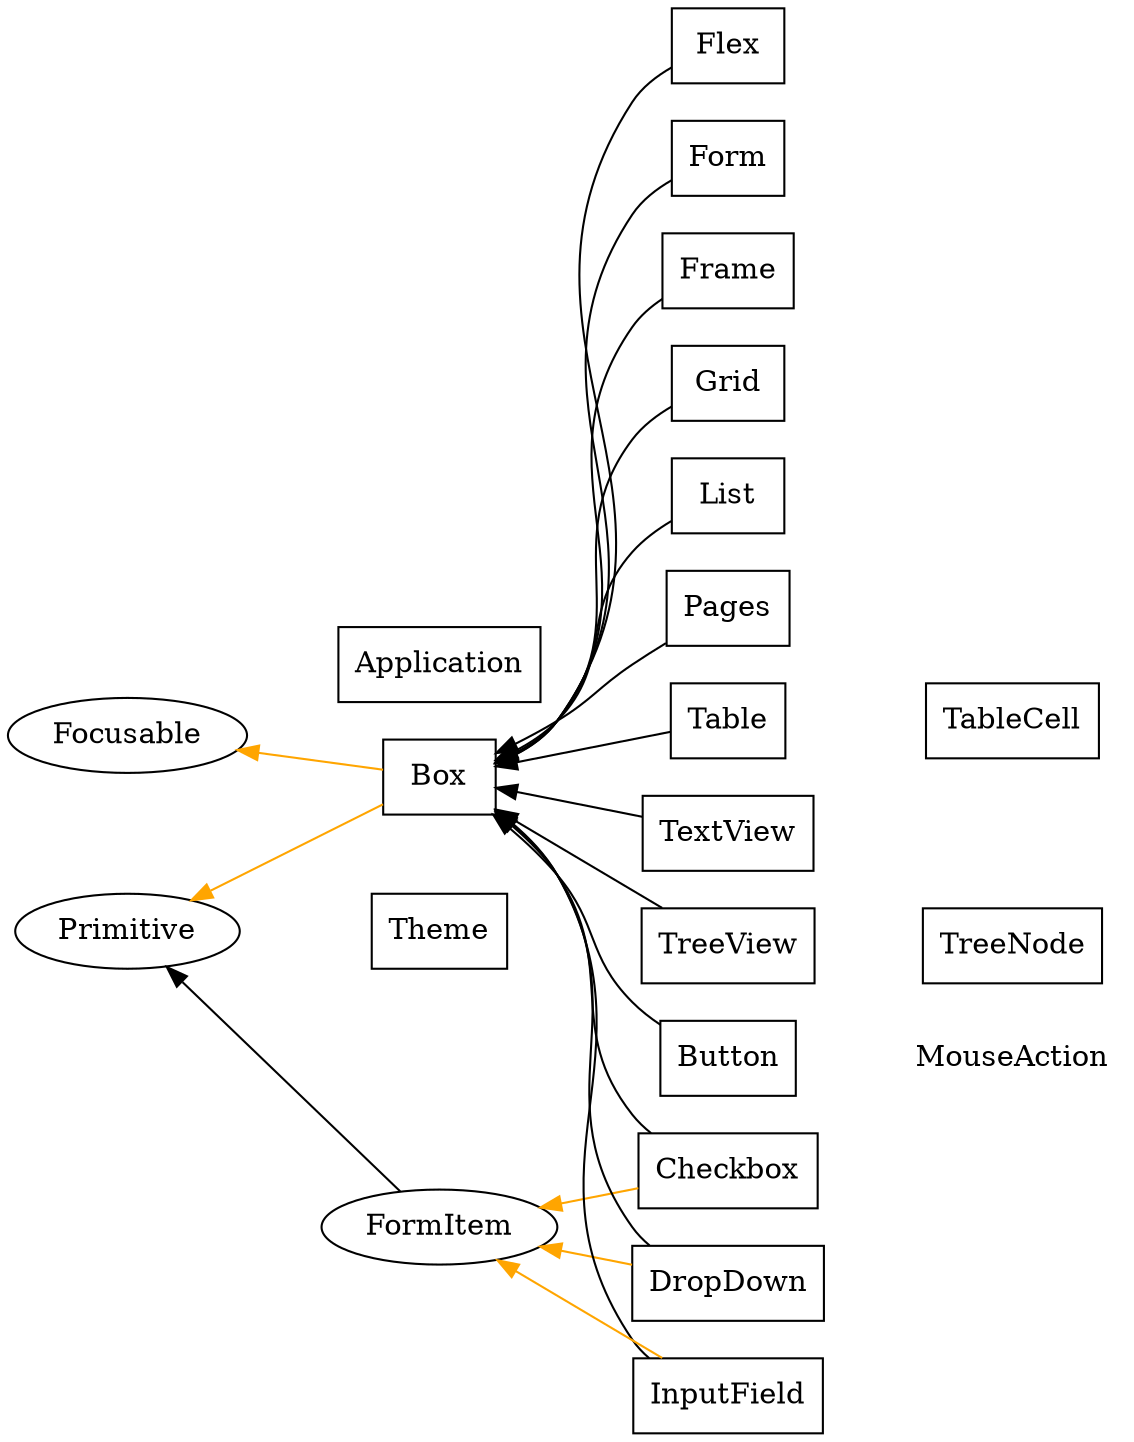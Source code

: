 digraph tview {
    rankdir=RL;

    graph [ color=transparent ];

    node [ shape=none ];
        MouseAction;

    node [ shape=rect ];
        Application
        Box
        Button
        Checkbox
        DropDown
        Flex
        Form;
        Frame;
        Grid;
        InputField;
        List;
        Pages;
        Table;
        TableCell;
        TextView;
        Theme;
        TreeNode;
        TreeView;

        // Interfaces
    //    node [ shape=record ];
    //    Focusable [ label="Focusable|HasFocus()" ];
    //    FormItem [ label="FormItem|GetLabel|SetFormAttributes|GetFieldWidth|SetFinishedFunc() FormItem" ];
    //    Primitive [ label="Primitive|Draw|GetRect|SetRect|InputHandler|Focus|Blur|GetFocusable|MouseHandler" ];
    node [ shape=ellipse ];
    Focusable;
    FormItem;
    Primitive;

    // Implements
    edge [ color=orange ];
    Box -> Focusable;
    Box -> Primitive;
    Checkbox -> FormItem;
    DropDown -> FormItem;
    InputField -> FormItem;

    // Embeds
    edge [ color=black ];
    Button -> Box;
    Checkbox -> Box;
    DropDown -> Box;
    Flex -> Box;
    Form -> Box;
    Frame -> Box;
    Grid -> Box;
    InputField -> Box;
    List -> Box;
    Pages -> Box;
    Table -> Box;
    TextView -> Box;
    TreeView -> Box;

    FormItem -> Primitive

    Application;
    MouseAction;
    TableCell;
    Theme;
    TreeNode;

    // Implicit dependencies.
    edge [ color=transparent ];
    TableCell -> Table;
    TreeNode -> TreeView;
    Application -> Focusable;
    Theme -> Primitive;

}
